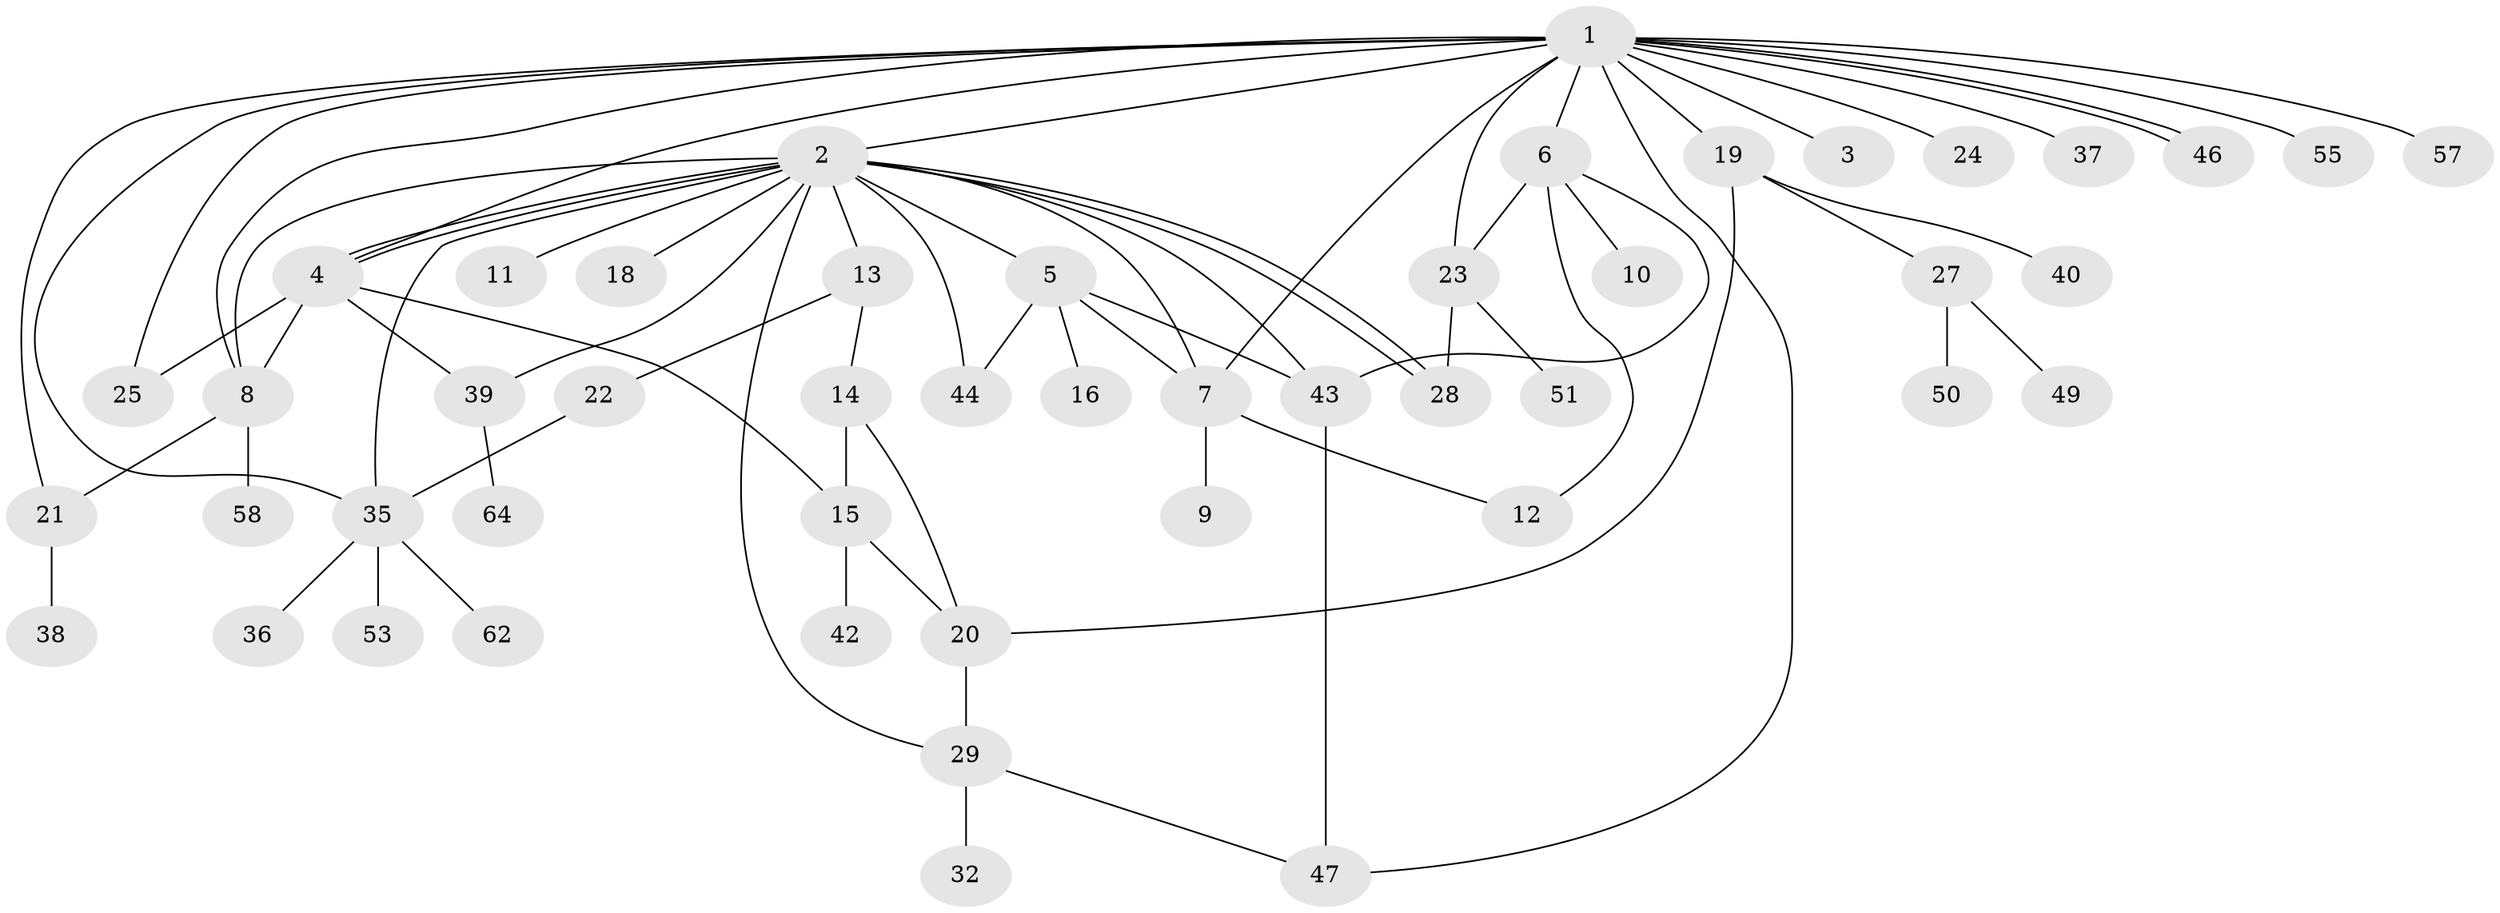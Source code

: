 // original degree distribution, {18: 0.014492753623188406, 16: 0.014492753623188406, 1: 0.4057971014492754, 7: 0.028985507246376812, 6: 0.028985507246376812, 5: 0.028985507246376812, 2: 0.21739130434782608, 3: 0.17391304347826086, 4: 0.08695652173913043}
// Generated by graph-tools (version 1.1) at 2025/18/03/04/25 18:18:24]
// undirected, 48 vertices, 72 edges
graph export_dot {
graph [start="1"]
  node [color=gray90,style=filled];
  1;
  2;
  3;
  4;
  5 [super="+56+33+45+30"];
  6 [super="+54"];
  7 [super="+31"];
  8 [super="+61"];
  9;
  10;
  11;
  12;
  13;
  14;
  15 [super="+17"];
  16;
  18 [super="+60"];
  19;
  20 [super="+66+68"];
  21;
  22 [super="+59+34"];
  23 [super="+26"];
  24 [super="+67"];
  25;
  27;
  28;
  29;
  32;
  35;
  36;
  37;
  38;
  39;
  40;
  42;
  43 [super="+52"];
  44;
  46;
  47 [super="+69"];
  49;
  50;
  51;
  53;
  55;
  57;
  58 [super="+63"];
  62;
  64;
  1 -- 2;
  1 -- 3;
  1 -- 4;
  1 -- 6;
  1 -- 7;
  1 -- 8;
  1 -- 19;
  1 -- 21;
  1 -- 23;
  1 -- 24;
  1 -- 25;
  1 -- 35;
  1 -- 37;
  1 -- 46;
  1 -- 46;
  1 -- 55;
  1 -- 57;
  1 -- 47;
  2 -- 4;
  2 -- 4;
  2 -- 5;
  2 -- 11;
  2 -- 13;
  2 -- 18;
  2 -- 28;
  2 -- 28;
  2 -- 29;
  2 -- 35;
  2 -- 39;
  2 -- 44;
  2 -- 8;
  2 -- 7;
  2 -- 43;
  4 -- 25;
  4 -- 39;
  4 -- 15;
  4 -- 8;
  5 -- 16;
  5 -- 44;
  5 -- 43;
  5 -- 7;
  6 -- 10;
  6 -- 12;
  6 -- 43;
  6 -- 23;
  7 -- 9;
  7 -- 12;
  8 -- 21;
  8 -- 58;
  13 -- 14;
  13 -- 22;
  14 -- 15;
  14 -- 20;
  15 -- 42;
  15 -- 20;
  19 -- 27;
  19 -- 40;
  19 -- 20;
  20 -- 29;
  21 -- 38;
  22 -- 35;
  23 -- 51;
  23 -- 28;
  27 -- 49;
  27 -- 50;
  29 -- 32;
  29 -- 47;
  35 -- 36;
  35 -- 53;
  35 -- 62;
  39 -- 64;
  43 -- 47;
}
